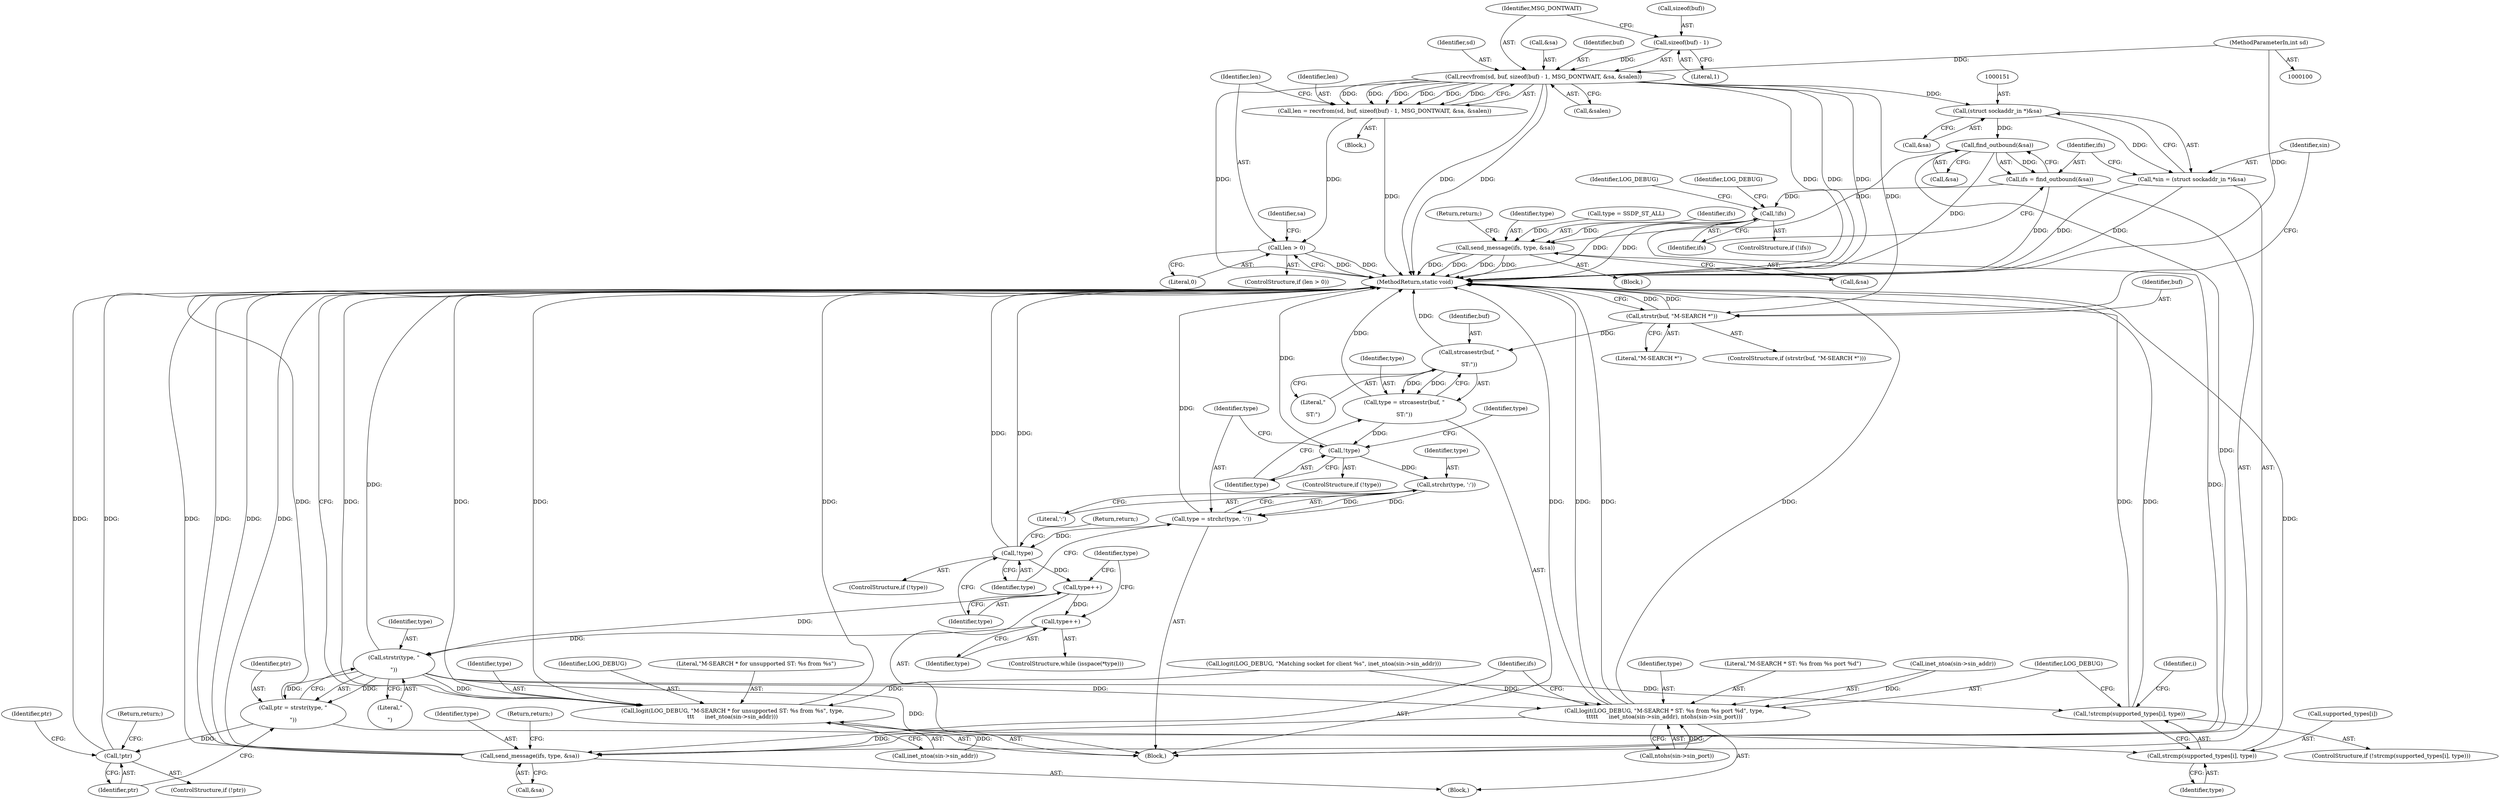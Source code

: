 digraph "0_ssdp-responder_ce04b1f29a137198182f60bbb628d5ceb8171765@API" {
"1000114" [label="(Call,recvfrom(sd, buf, sizeof(buf) - 1, MSG_DONTWAIT, &sa, &salen))"];
"1000101" [label="(MethodParameterIn,int sd)"];
"1000117" [label="(Call,sizeof(buf) - 1)"];
"1000112" [label="(Call,len = recvfrom(sd, buf, sizeof(buf) - 1, MSG_DONTWAIT, &sa, &salen))"];
"1000127" [label="(Call,len > 0)"];
"1000139" [label="(Call,strstr(buf, \"M-SEARCH *\"))"];
"1000180" [label="(Call,strcasestr(buf, \"\r\nST:\"))"];
"1000178" [label="(Call,type = strcasestr(buf, \"\r\nST:\"))"];
"1000184" [label="(Call,!type)"];
"1000198" [label="(Call,strchr(type, ':'))"];
"1000196" [label="(Call,type = strchr(type, ':'))"];
"1000202" [label="(Call,!type)"];
"1000205" [label="(Call,type++)"];
"1000211" [label="(Call,type++)"];
"1000215" [label="(Call,strstr(type, \"\r\n\"))"];
"1000213" [label="(Call,ptr = strstr(type, \"\r\n\"))"];
"1000219" [label="(Call,!ptr)"];
"1000237" [label="(Call,!strcmp(supported_types[i], type))"];
"1000238" [label="(Call,strcmp(supported_types[i], type))"];
"1000244" [label="(Call,logit(LOG_DEBUG, \"M-SEARCH * ST: %s from %s port %d\", type,\n\t\t\t\t\t      inet_ntoa(sin->sin_addr), ntohs(sin->sin_port)))"];
"1000256" [label="(Call,send_message(ifs, type, &sa))"];
"1000262" [label="(Call,logit(LOG_DEBUG, \"M-SEARCH * for unsupported ST: %s from %s\", type,\n\t\t\t      inet_ntoa(sin->sin_addr)))"];
"1000150" [label="(Call,(struct sockaddr_in *)&sa)"];
"1000148" [label="(Call,*sin = (struct sockaddr_in *)&sa)"];
"1000156" [label="(Call,find_outbound(&sa))"];
"1000154" [label="(Call,ifs = find_outbound(&sa))"];
"1000160" [label="(Call,!ifs)"];
"1000190" [label="(Call,send_message(ifs, type, &sa))"];
"1000224" [label="(Identifier,ptr)"];
"1000204" [label="(Return,return;)"];
"1000124" [label="(Call,&salen)"];
"1000134" [label="(Identifier,sa)"];
"1000118" [label="(Call,sizeof(buf))"];
"1000252" [label="(Call,ntohs(sin->sin_port))"];
"1000203" [label="(Identifier,type)"];
"1000264" [label="(Literal,\"M-SEARCH * for unsupported ST: %s from %s\")"];
"1000257" [label="(Identifier,ifs)"];
"1000187" [label="(Call,type = SSDP_ST_ALL)"];
"1000129" [label="(Literal,0)"];
"1000127" [label="(Call,len > 0)"];
"1000183" [label="(ControlStructure,if (!type))"];
"1000201" [label="(ControlStructure,if (!type))"];
"1000213" [label="(Call,ptr = strstr(type, \"\r\n\"))"];
"1000139" [label="(Call,strstr(buf, \"M-SEARCH *\"))"];
"1000180" [label="(Call,strcasestr(buf, \"\r\nST:\"))"];
"1000188" [label="(Identifier,type)"];
"1000172" [label="(Identifier,LOG_DEBUG)"];
"1000246" [label="(Literal,\"M-SEARCH * ST: %s from %s port %d\")"];
"1000179" [label="(Identifier,type)"];
"1000181" [label="(Identifier,buf)"];
"1000270" [label="(MethodReturn,static void)"];
"1000185" [label="(Identifier,type)"];
"1000199" [label="(Identifier,type)"];
"1000116" [label="(Identifier,buf)"];
"1000258" [label="(Identifier,type)"];
"1000265" [label="(Identifier,type)"];
"1000152" [label="(Call,&sa)"];
"1000115" [label="(Identifier,sd)"];
"1000212" [label="(Identifier,type)"];
"1000159" [label="(ControlStructure,if (!ifs))"];
"1000198" [label="(Call,strchr(type, ':'))"];
"1000120" [label="(Literal,1)"];
"1000140" [label="(Identifier,buf)"];
"1000261" [label="(Return,return;)"];
"1000191" [label="(Identifier,ifs)"];
"1000217" [label="(Literal,\"\r\n\")"];
"1000138" [label="(ControlStructure,if (strstr(buf, \"M-SEARCH *\")))"];
"1000157" [label="(Call,&sa)"];
"1000259" [label="(Call,&sa)"];
"1000117" [label="(Call,sizeof(buf) - 1)"];
"1000245" [label="(Identifier,LOG_DEBUG)"];
"1000242" [label="(Identifier,type)"];
"1000148" [label="(Call,*sin = (struct sockaddr_in *)&sa)"];
"1000102" [label="(Block,)"];
"1000154" [label="(Call,ifs = find_outbound(&sa))"];
"1000216" [label="(Identifier,type)"];
"1000263" [label="(Identifier,LOG_DEBUG)"];
"1000190" [label="(Call,send_message(ifs, type, &sa))"];
"1000161" [label="(Identifier,ifs)"];
"1000114" [label="(Call,recvfrom(sd, buf, sizeof(buf) - 1, MSG_DONTWAIT, &sa, &salen))"];
"1000141" [label="(Literal,\"M-SEARCH *\")"];
"1000200" [label="(Literal,':')"];
"1000186" [label="(Block,)"];
"1000184" [label="(Call,!type)"];
"1000195" [label="(Return,return;)"];
"1000155" [label="(Identifier,ifs)"];
"1000142" [label="(Block,)"];
"1000266" [label="(Call,inet_ntoa(sin->sin_addr))"];
"1000211" [label="(Call,type++)"];
"1000234" [label="(Identifier,i)"];
"1000197" [label="(Identifier,type)"];
"1000126" [label="(ControlStructure,if (len > 0))"];
"1000248" [label="(Call,inet_ntoa(sin->sin_addr))"];
"1000244" [label="(Call,logit(LOG_DEBUG, \"M-SEARCH * ST: %s from %s port %d\", type,\n\t\t\t\t\t      inet_ntoa(sin->sin_addr), ntohs(sin->sin_port)))"];
"1000121" [label="(Identifier,MSG_DONTWAIT)"];
"1000112" [label="(Call,len = recvfrom(sd, buf, sizeof(buf) - 1, MSG_DONTWAIT, &sa, &salen))"];
"1000101" [label="(MethodParameterIn,int sd)"];
"1000196" [label="(Call,type = strchr(type, ':'))"];
"1000149" [label="(Identifier,sin)"];
"1000238" [label="(Call,strcmp(supported_types[i], type))"];
"1000122" [label="(Call,&sa)"];
"1000193" [label="(Call,&sa)"];
"1000207" [label="(ControlStructure,while (isspace(*type)))"];
"1000262" [label="(Call,logit(LOG_DEBUG, \"M-SEARCH * for unsupported ST: %s from %s\", type,\n\t\t\t      inet_ntoa(sin->sin_addr)))"];
"1000192" [label="(Identifier,type)"];
"1000239" [label="(Call,supported_types[i])"];
"1000156" [label="(Call,find_outbound(&sa))"];
"1000128" [label="(Identifier,len)"];
"1000220" [label="(Identifier,ptr)"];
"1000150" [label="(Call,(struct sockaddr_in *)&sa)"];
"1000218" [label="(ControlStructure,if (!ptr))"];
"1000210" [label="(Identifier,type)"];
"1000247" [label="(Identifier,type)"];
"1000182" [label="(Literal,\"\r\nST:\")"];
"1000164" [label="(Identifier,LOG_DEBUG)"];
"1000256" [label="(Call,send_message(ifs, type, &sa))"];
"1000219" [label="(Call,!ptr)"];
"1000171" [label="(Call,logit(LOG_DEBUG, \"Matching socket for client %s\", inet_ntoa(sin->sin_addr)))"];
"1000214" [label="(Identifier,ptr)"];
"1000178" [label="(Call,type = strcasestr(buf, \"\r\nST:\"))"];
"1000205" [label="(Call,type++)"];
"1000236" [label="(ControlStructure,if (!strcmp(supported_types[i], type)))"];
"1000221" [label="(Return,return;)"];
"1000215" [label="(Call,strstr(type, \"\r\n\"))"];
"1000237" [label="(Call,!strcmp(supported_types[i], type))"];
"1000206" [label="(Identifier,type)"];
"1000113" [label="(Identifier,len)"];
"1000243" [label="(Block,)"];
"1000160" [label="(Call,!ifs)"];
"1000202" [label="(Call,!type)"];
"1000114" -> "1000112"  [label="AST: "];
"1000114" -> "1000124"  [label="CFG: "];
"1000115" -> "1000114"  [label="AST: "];
"1000116" -> "1000114"  [label="AST: "];
"1000117" -> "1000114"  [label="AST: "];
"1000121" -> "1000114"  [label="AST: "];
"1000122" -> "1000114"  [label="AST: "];
"1000124" -> "1000114"  [label="AST: "];
"1000112" -> "1000114"  [label="CFG: "];
"1000114" -> "1000270"  [label="DDG: "];
"1000114" -> "1000270"  [label="DDG: "];
"1000114" -> "1000270"  [label="DDG: "];
"1000114" -> "1000270"  [label="DDG: "];
"1000114" -> "1000270"  [label="DDG: "];
"1000114" -> "1000270"  [label="DDG: "];
"1000114" -> "1000112"  [label="DDG: "];
"1000114" -> "1000112"  [label="DDG: "];
"1000114" -> "1000112"  [label="DDG: "];
"1000114" -> "1000112"  [label="DDG: "];
"1000114" -> "1000112"  [label="DDG: "];
"1000114" -> "1000112"  [label="DDG: "];
"1000101" -> "1000114"  [label="DDG: "];
"1000117" -> "1000114"  [label="DDG: "];
"1000114" -> "1000139"  [label="DDG: "];
"1000114" -> "1000150"  [label="DDG: "];
"1000101" -> "1000100"  [label="AST: "];
"1000101" -> "1000270"  [label="DDG: "];
"1000117" -> "1000120"  [label="CFG: "];
"1000118" -> "1000117"  [label="AST: "];
"1000120" -> "1000117"  [label="AST: "];
"1000121" -> "1000117"  [label="CFG: "];
"1000112" -> "1000102"  [label="AST: "];
"1000113" -> "1000112"  [label="AST: "];
"1000128" -> "1000112"  [label="CFG: "];
"1000112" -> "1000270"  [label="DDG: "];
"1000112" -> "1000127"  [label="DDG: "];
"1000127" -> "1000126"  [label="AST: "];
"1000127" -> "1000129"  [label="CFG: "];
"1000128" -> "1000127"  [label="AST: "];
"1000129" -> "1000127"  [label="AST: "];
"1000134" -> "1000127"  [label="CFG: "];
"1000270" -> "1000127"  [label="CFG: "];
"1000127" -> "1000270"  [label="DDG: "];
"1000127" -> "1000270"  [label="DDG: "];
"1000139" -> "1000138"  [label="AST: "];
"1000139" -> "1000141"  [label="CFG: "];
"1000140" -> "1000139"  [label="AST: "];
"1000141" -> "1000139"  [label="AST: "];
"1000149" -> "1000139"  [label="CFG: "];
"1000270" -> "1000139"  [label="CFG: "];
"1000139" -> "1000270"  [label="DDG: "];
"1000139" -> "1000270"  [label="DDG: "];
"1000139" -> "1000180"  [label="DDG: "];
"1000180" -> "1000178"  [label="AST: "];
"1000180" -> "1000182"  [label="CFG: "];
"1000181" -> "1000180"  [label="AST: "];
"1000182" -> "1000180"  [label="AST: "];
"1000178" -> "1000180"  [label="CFG: "];
"1000180" -> "1000270"  [label="DDG: "];
"1000180" -> "1000178"  [label="DDG: "];
"1000180" -> "1000178"  [label="DDG: "];
"1000178" -> "1000142"  [label="AST: "];
"1000179" -> "1000178"  [label="AST: "];
"1000185" -> "1000178"  [label="CFG: "];
"1000178" -> "1000270"  [label="DDG: "];
"1000178" -> "1000184"  [label="DDG: "];
"1000184" -> "1000183"  [label="AST: "];
"1000184" -> "1000185"  [label="CFG: "];
"1000185" -> "1000184"  [label="AST: "];
"1000188" -> "1000184"  [label="CFG: "];
"1000197" -> "1000184"  [label="CFG: "];
"1000184" -> "1000270"  [label="DDG: "];
"1000184" -> "1000198"  [label="DDG: "];
"1000198" -> "1000196"  [label="AST: "];
"1000198" -> "1000200"  [label="CFG: "];
"1000199" -> "1000198"  [label="AST: "];
"1000200" -> "1000198"  [label="AST: "];
"1000196" -> "1000198"  [label="CFG: "];
"1000198" -> "1000196"  [label="DDG: "];
"1000198" -> "1000196"  [label="DDG: "];
"1000196" -> "1000142"  [label="AST: "];
"1000197" -> "1000196"  [label="AST: "];
"1000203" -> "1000196"  [label="CFG: "];
"1000196" -> "1000270"  [label="DDG: "];
"1000196" -> "1000202"  [label="DDG: "];
"1000202" -> "1000201"  [label="AST: "];
"1000202" -> "1000203"  [label="CFG: "];
"1000203" -> "1000202"  [label="AST: "];
"1000204" -> "1000202"  [label="CFG: "];
"1000206" -> "1000202"  [label="CFG: "];
"1000202" -> "1000270"  [label="DDG: "];
"1000202" -> "1000270"  [label="DDG: "];
"1000202" -> "1000205"  [label="DDG: "];
"1000205" -> "1000142"  [label="AST: "];
"1000205" -> "1000206"  [label="CFG: "];
"1000206" -> "1000205"  [label="AST: "];
"1000210" -> "1000205"  [label="CFG: "];
"1000205" -> "1000211"  [label="DDG: "];
"1000205" -> "1000215"  [label="DDG: "];
"1000211" -> "1000207"  [label="AST: "];
"1000211" -> "1000212"  [label="CFG: "];
"1000212" -> "1000211"  [label="AST: "];
"1000210" -> "1000211"  [label="CFG: "];
"1000211" -> "1000215"  [label="DDG: "];
"1000215" -> "1000213"  [label="AST: "];
"1000215" -> "1000217"  [label="CFG: "];
"1000216" -> "1000215"  [label="AST: "];
"1000217" -> "1000215"  [label="AST: "];
"1000213" -> "1000215"  [label="CFG: "];
"1000215" -> "1000270"  [label="DDG: "];
"1000215" -> "1000213"  [label="DDG: "];
"1000215" -> "1000213"  [label="DDG: "];
"1000215" -> "1000237"  [label="DDG: "];
"1000215" -> "1000238"  [label="DDG: "];
"1000215" -> "1000244"  [label="DDG: "];
"1000215" -> "1000262"  [label="DDG: "];
"1000213" -> "1000142"  [label="AST: "];
"1000214" -> "1000213"  [label="AST: "];
"1000220" -> "1000213"  [label="CFG: "];
"1000213" -> "1000270"  [label="DDG: "];
"1000213" -> "1000219"  [label="DDG: "];
"1000219" -> "1000218"  [label="AST: "];
"1000219" -> "1000220"  [label="CFG: "];
"1000220" -> "1000219"  [label="AST: "];
"1000221" -> "1000219"  [label="CFG: "];
"1000224" -> "1000219"  [label="CFG: "];
"1000219" -> "1000270"  [label="DDG: "];
"1000219" -> "1000270"  [label="DDG: "];
"1000237" -> "1000236"  [label="AST: "];
"1000237" -> "1000238"  [label="CFG: "];
"1000238" -> "1000237"  [label="AST: "];
"1000245" -> "1000237"  [label="CFG: "];
"1000234" -> "1000237"  [label="CFG: "];
"1000237" -> "1000270"  [label="DDG: "];
"1000237" -> "1000270"  [label="DDG: "];
"1000238" -> "1000242"  [label="CFG: "];
"1000239" -> "1000238"  [label="AST: "];
"1000242" -> "1000238"  [label="AST: "];
"1000238" -> "1000270"  [label="DDG: "];
"1000244" -> "1000243"  [label="AST: "];
"1000244" -> "1000252"  [label="CFG: "];
"1000245" -> "1000244"  [label="AST: "];
"1000246" -> "1000244"  [label="AST: "];
"1000247" -> "1000244"  [label="AST: "];
"1000248" -> "1000244"  [label="AST: "];
"1000252" -> "1000244"  [label="AST: "];
"1000257" -> "1000244"  [label="CFG: "];
"1000244" -> "1000270"  [label="DDG: "];
"1000244" -> "1000270"  [label="DDG: "];
"1000244" -> "1000270"  [label="DDG: "];
"1000244" -> "1000270"  [label="DDG: "];
"1000171" -> "1000244"  [label="DDG: "];
"1000248" -> "1000244"  [label="DDG: "];
"1000252" -> "1000244"  [label="DDG: "];
"1000244" -> "1000256"  [label="DDG: "];
"1000256" -> "1000243"  [label="AST: "];
"1000256" -> "1000259"  [label="CFG: "];
"1000257" -> "1000256"  [label="AST: "];
"1000258" -> "1000256"  [label="AST: "];
"1000259" -> "1000256"  [label="AST: "];
"1000261" -> "1000256"  [label="CFG: "];
"1000256" -> "1000270"  [label="DDG: "];
"1000256" -> "1000270"  [label="DDG: "];
"1000256" -> "1000270"  [label="DDG: "];
"1000256" -> "1000270"  [label="DDG: "];
"1000160" -> "1000256"  [label="DDG: "];
"1000156" -> "1000256"  [label="DDG: "];
"1000262" -> "1000142"  [label="AST: "];
"1000262" -> "1000266"  [label="CFG: "];
"1000263" -> "1000262"  [label="AST: "];
"1000264" -> "1000262"  [label="AST: "];
"1000265" -> "1000262"  [label="AST: "];
"1000266" -> "1000262"  [label="AST: "];
"1000270" -> "1000262"  [label="CFG: "];
"1000262" -> "1000270"  [label="DDG: "];
"1000262" -> "1000270"  [label="DDG: "];
"1000262" -> "1000270"  [label="DDG: "];
"1000262" -> "1000270"  [label="DDG: "];
"1000171" -> "1000262"  [label="DDG: "];
"1000266" -> "1000262"  [label="DDG: "];
"1000150" -> "1000148"  [label="AST: "];
"1000150" -> "1000152"  [label="CFG: "];
"1000151" -> "1000150"  [label="AST: "];
"1000152" -> "1000150"  [label="AST: "];
"1000148" -> "1000150"  [label="CFG: "];
"1000150" -> "1000148"  [label="DDG: "];
"1000150" -> "1000156"  [label="DDG: "];
"1000148" -> "1000142"  [label="AST: "];
"1000149" -> "1000148"  [label="AST: "];
"1000155" -> "1000148"  [label="CFG: "];
"1000148" -> "1000270"  [label="DDG: "];
"1000148" -> "1000270"  [label="DDG: "];
"1000156" -> "1000154"  [label="AST: "];
"1000156" -> "1000157"  [label="CFG: "];
"1000157" -> "1000156"  [label="AST: "];
"1000154" -> "1000156"  [label="CFG: "];
"1000156" -> "1000270"  [label="DDG: "];
"1000156" -> "1000154"  [label="DDG: "];
"1000156" -> "1000190"  [label="DDG: "];
"1000154" -> "1000142"  [label="AST: "];
"1000155" -> "1000154"  [label="AST: "];
"1000161" -> "1000154"  [label="CFG: "];
"1000154" -> "1000270"  [label="DDG: "];
"1000154" -> "1000160"  [label="DDG: "];
"1000160" -> "1000159"  [label="AST: "];
"1000160" -> "1000161"  [label="CFG: "];
"1000161" -> "1000160"  [label="AST: "];
"1000164" -> "1000160"  [label="CFG: "];
"1000172" -> "1000160"  [label="CFG: "];
"1000160" -> "1000270"  [label="DDG: "];
"1000160" -> "1000270"  [label="DDG: "];
"1000160" -> "1000190"  [label="DDG: "];
"1000190" -> "1000186"  [label="AST: "];
"1000190" -> "1000193"  [label="CFG: "];
"1000191" -> "1000190"  [label="AST: "];
"1000192" -> "1000190"  [label="AST: "];
"1000193" -> "1000190"  [label="AST: "];
"1000195" -> "1000190"  [label="CFG: "];
"1000190" -> "1000270"  [label="DDG: "];
"1000190" -> "1000270"  [label="DDG: "];
"1000190" -> "1000270"  [label="DDG: "];
"1000190" -> "1000270"  [label="DDG: "];
"1000187" -> "1000190"  [label="DDG: "];
}
